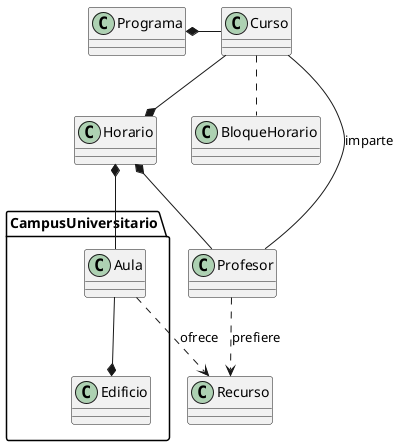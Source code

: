 @startuml

Profesor -d- Curso : imparte

Programa *-r- Curso

package CampusUniversitario {
    Edificio *-u- Aula
}


Horario *-- Aula
Horario *-u- Curso
Horario *-- Profesor

Profesor ..> Recurso : prefiere
Aula ..> Recurso : ofrece

Curso .. BloqueHorario


@enduml